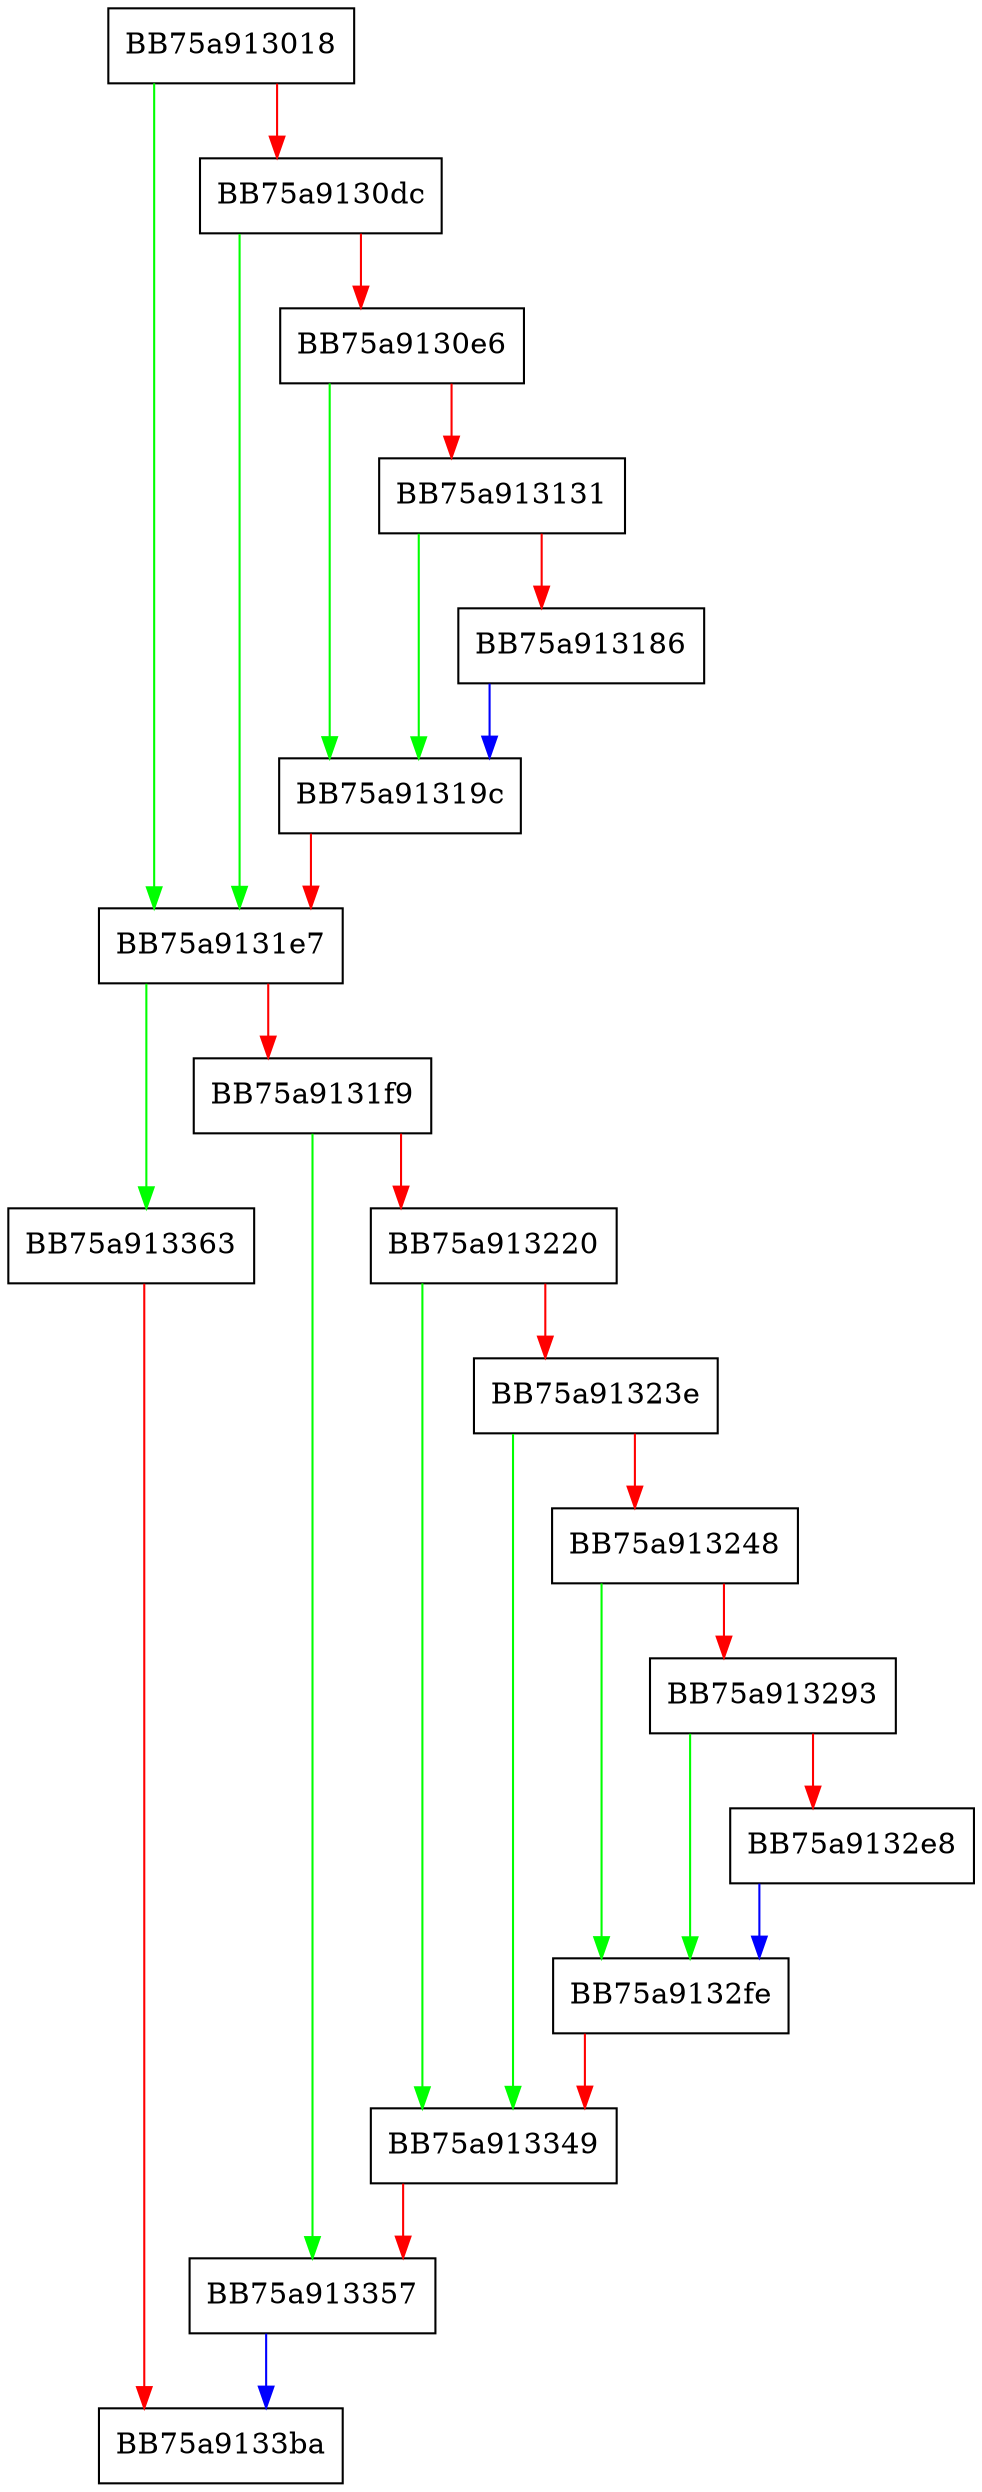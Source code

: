 digraph _load_model {
  node [shape="box"];
  graph [splines=ortho];
  BB75a913018 -> BB75a9131e7 [color="green"];
  BB75a913018 -> BB75a9130dc [color="red"];
  BB75a9130dc -> BB75a9131e7 [color="green"];
  BB75a9130dc -> BB75a9130e6 [color="red"];
  BB75a9130e6 -> BB75a91319c [color="green"];
  BB75a9130e6 -> BB75a913131 [color="red"];
  BB75a913131 -> BB75a91319c [color="green"];
  BB75a913131 -> BB75a913186 [color="red"];
  BB75a913186 -> BB75a91319c [color="blue"];
  BB75a91319c -> BB75a9131e7 [color="red"];
  BB75a9131e7 -> BB75a913363 [color="green"];
  BB75a9131e7 -> BB75a9131f9 [color="red"];
  BB75a9131f9 -> BB75a913357 [color="green"];
  BB75a9131f9 -> BB75a913220 [color="red"];
  BB75a913220 -> BB75a913349 [color="green"];
  BB75a913220 -> BB75a91323e [color="red"];
  BB75a91323e -> BB75a913349 [color="green"];
  BB75a91323e -> BB75a913248 [color="red"];
  BB75a913248 -> BB75a9132fe [color="green"];
  BB75a913248 -> BB75a913293 [color="red"];
  BB75a913293 -> BB75a9132fe [color="green"];
  BB75a913293 -> BB75a9132e8 [color="red"];
  BB75a9132e8 -> BB75a9132fe [color="blue"];
  BB75a9132fe -> BB75a913349 [color="red"];
  BB75a913349 -> BB75a913357 [color="red"];
  BB75a913357 -> BB75a9133ba [color="blue"];
  BB75a913363 -> BB75a9133ba [color="red"];
}